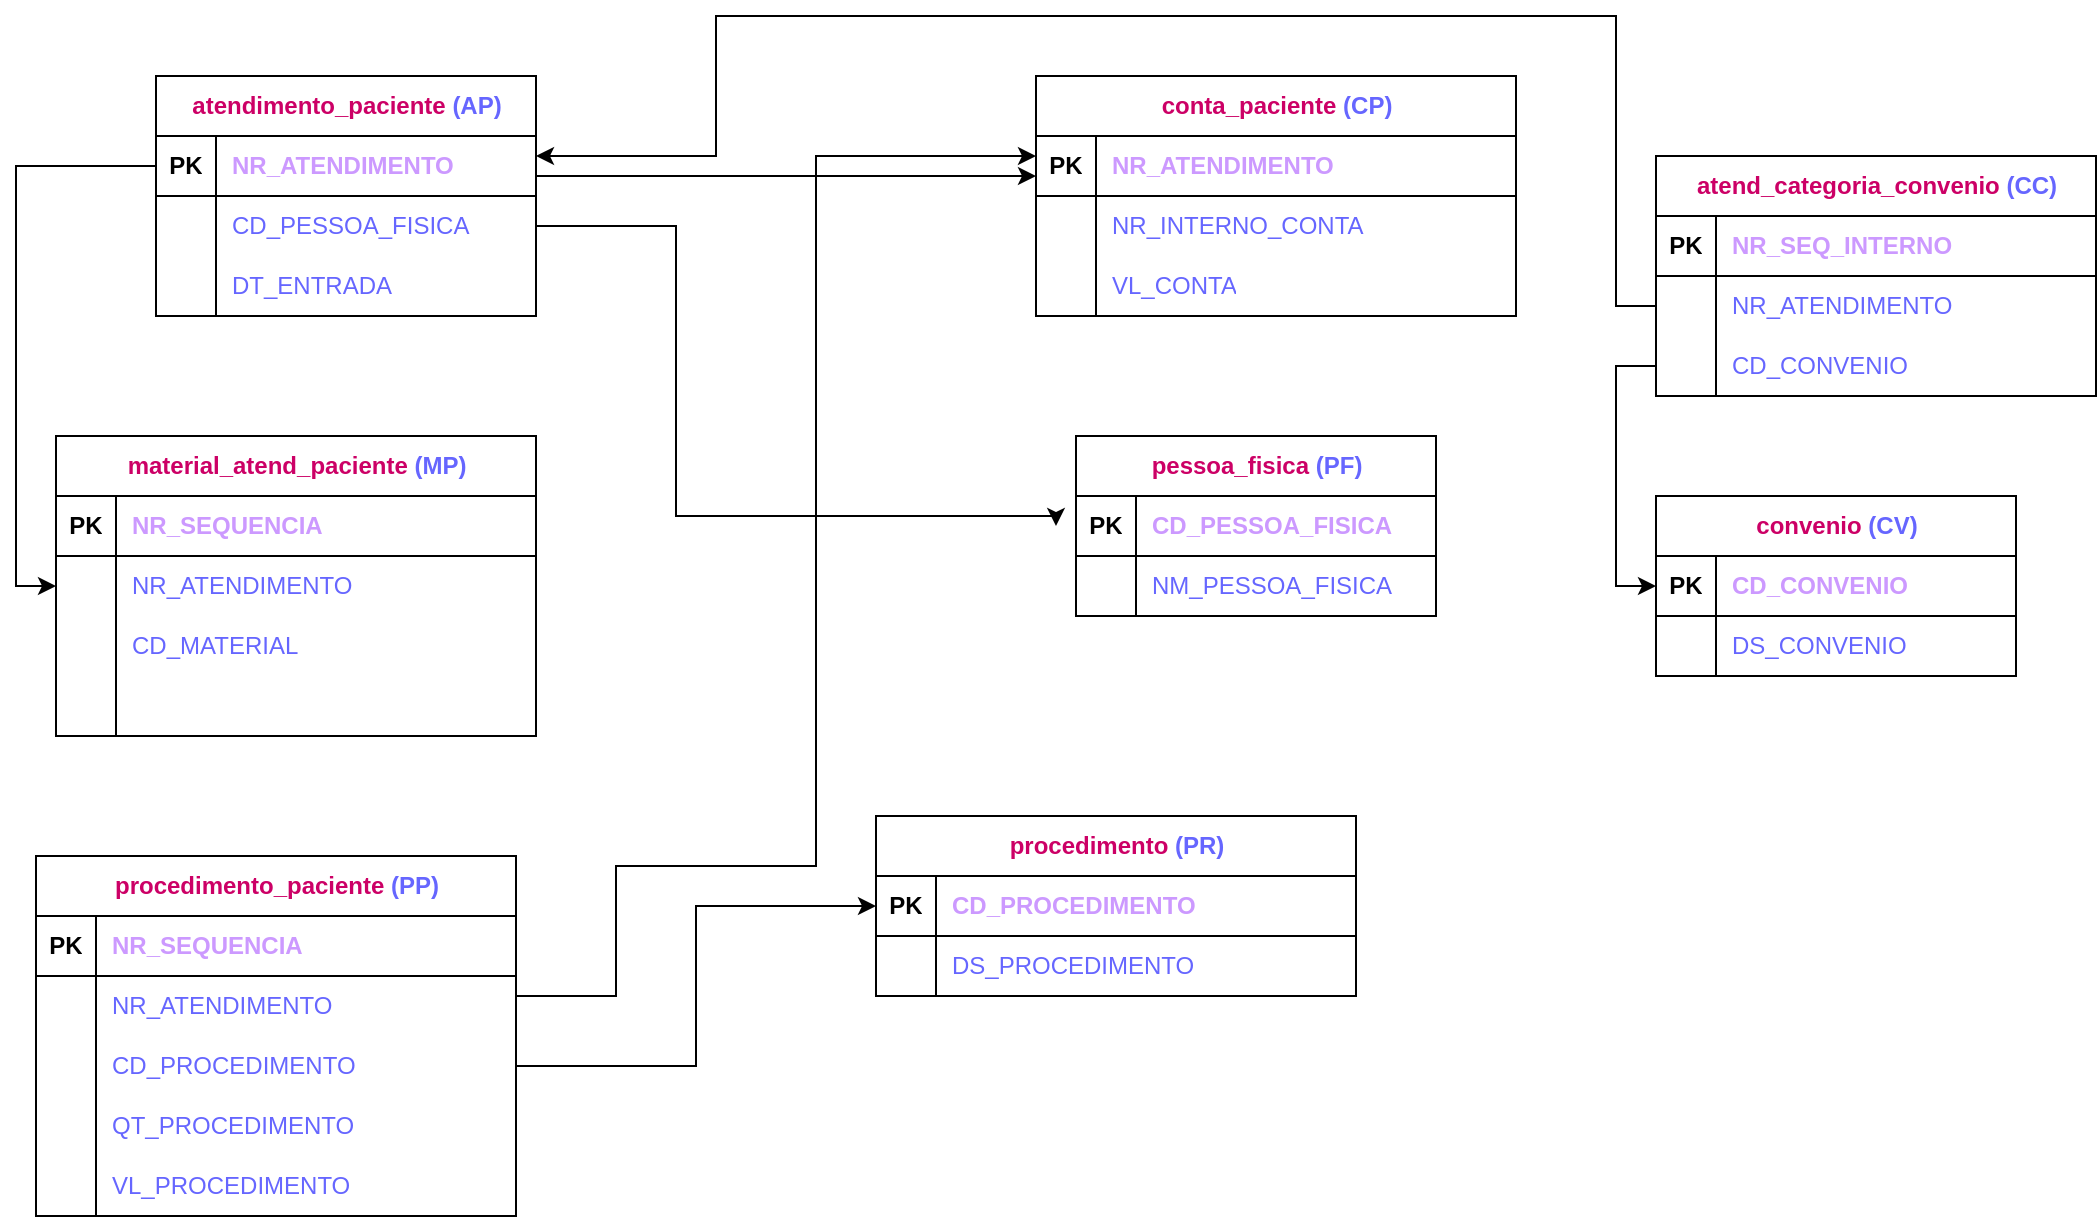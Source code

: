 <mxfile version="21.5.2" type="github">
  <diagram name="Página-1" id="vmhVhu7wZ9gfbNmEgtU1">
    <mxGraphModel dx="1114" dy="576" grid="1" gridSize="10" guides="1" tooltips="1" connect="1" arrows="1" fold="1" page="1" pageScale="1.5" pageWidth="827" pageHeight="1169" math="0" shadow="0">
      <root>
        <mxCell id="0" />
        <mxCell id="1" parent="0" />
        <mxCell id="HgWbAHYJYBhUuNswJU_g-1" value="&lt;font color=&quot;#cc0066&quot;&gt;conta_paciente&lt;/font&gt;&lt;font color=&quot;#000099&quot;&gt; &lt;/font&gt;&lt;font color=&quot;#6666ff&quot;&gt;(CP)&lt;/font&gt;" style="shape=table;startSize=30;container=1;collapsible=1;childLayout=tableLayout;fixedRows=1;rowLines=0;fontStyle=1;align=center;resizeLast=1;html=1;" vertex="1" parent="1">
          <mxGeometry x="550" y="110" width="240" height="120" as="geometry" />
        </mxCell>
        <mxCell id="HgWbAHYJYBhUuNswJU_g-2" value="" style="shape=tableRow;horizontal=0;startSize=0;swimlaneHead=0;swimlaneBody=0;fillColor=none;collapsible=0;dropTarget=0;points=[[0,0.5],[1,0.5]];portConstraint=eastwest;top=0;left=0;right=0;bottom=1;" vertex="1" parent="HgWbAHYJYBhUuNswJU_g-1">
          <mxGeometry y="30" width="240" height="30" as="geometry" />
        </mxCell>
        <mxCell id="HgWbAHYJYBhUuNswJU_g-3" value="PK" style="shape=partialRectangle;connectable=0;fillColor=none;top=0;left=0;bottom=0;right=0;fontStyle=1;overflow=hidden;whiteSpace=wrap;html=1;" vertex="1" parent="HgWbAHYJYBhUuNswJU_g-2">
          <mxGeometry width="30" height="30" as="geometry">
            <mxRectangle width="30" height="30" as="alternateBounds" />
          </mxGeometry>
        </mxCell>
        <mxCell id="HgWbAHYJYBhUuNswJU_g-4" value="&lt;font color=&quot;#cc99ff&quot;&gt;NR_ATENDIMENTO&lt;/font&gt;" style="shape=partialRectangle;connectable=0;fillColor=none;top=0;left=0;bottom=0;right=0;align=left;spacingLeft=6;fontStyle=1;overflow=hidden;whiteSpace=wrap;html=1;" vertex="1" parent="HgWbAHYJYBhUuNswJU_g-2">
          <mxGeometry x="30" width="210" height="30" as="geometry">
            <mxRectangle width="210" height="30" as="alternateBounds" />
          </mxGeometry>
        </mxCell>
        <mxCell id="HgWbAHYJYBhUuNswJU_g-5" value="" style="shape=tableRow;horizontal=0;startSize=0;swimlaneHead=0;swimlaneBody=0;fillColor=none;collapsible=0;dropTarget=0;points=[[0,0.5],[1,0.5]];portConstraint=eastwest;top=0;left=0;right=0;bottom=0;" vertex="1" parent="HgWbAHYJYBhUuNswJU_g-1">
          <mxGeometry y="60" width="240" height="30" as="geometry" />
        </mxCell>
        <mxCell id="HgWbAHYJYBhUuNswJU_g-6" value="" style="shape=partialRectangle;connectable=0;fillColor=none;top=0;left=0;bottom=0;right=0;editable=1;overflow=hidden;whiteSpace=wrap;html=1;" vertex="1" parent="HgWbAHYJYBhUuNswJU_g-5">
          <mxGeometry width="30" height="30" as="geometry">
            <mxRectangle width="30" height="30" as="alternateBounds" />
          </mxGeometry>
        </mxCell>
        <mxCell id="HgWbAHYJYBhUuNswJU_g-7" value="&lt;font color=&quot;#6666ff&quot;&gt;NR_INTERNO_CONTA&lt;/font&gt;" style="shape=partialRectangle;connectable=0;fillColor=none;top=0;left=0;bottom=0;right=0;align=left;spacingLeft=6;overflow=hidden;whiteSpace=wrap;html=1;" vertex="1" parent="HgWbAHYJYBhUuNswJU_g-5">
          <mxGeometry x="30" width="210" height="30" as="geometry">
            <mxRectangle width="210" height="30" as="alternateBounds" />
          </mxGeometry>
        </mxCell>
        <mxCell id="HgWbAHYJYBhUuNswJU_g-8" style="shape=tableRow;horizontal=0;startSize=0;swimlaneHead=0;swimlaneBody=0;fillColor=none;collapsible=0;dropTarget=0;points=[[0,0.5],[1,0.5]];portConstraint=eastwest;top=0;left=0;right=0;bottom=0;" vertex="1" parent="HgWbAHYJYBhUuNswJU_g-1">
          <mxGeometry y="90" width="240" height="30" as="geometry" />
        </mxCell>
        <mxCell id="HgWbAHYJYBhUuNswJU_g-9" style="shape=partialRectangle;connectable=0;fillColor=none;top=0;left=0;bottom=0;right=0;editable=1;overflow=hidden;whiteSpace=wrap;html=1;" vertex="1" parent="HgWbAHYJYBhUuNswJU_g-8">
          <mxGeometry width="30" height="30" as="geometry">
            <mxRectangle width="30" height="30" as="alternateBounds" />
          </mxGeometry>
        </mxCell>
        <mxCell id="HgWbAHYJYBhUuNswJU_g-10" value="&lt;font color=&quot;#6666ff&quot;&gt;VL_CONTA&lt;/font&gt;" style="shape=partialRectangle;connectable=0;fillColor=none;top=0;left=0;bottom=0;right=0;align=left;spacingLeft=6;overflow=hidden;whiteSpace=wrap;html=1;" vertex="1" parent="HgWbAHYJYBhUuNswJU_g-8">
          <mxGeometry x="30" width="210" height="30" as="geometry">
            <mxRectangle width="210" height="30" as="alternateBounds" />
          </mxGeometry>
        </mxCell>
        <mxCell id="HgWbAHYJYBhUuNswJU_g-11" value="&lt;font color=&quot;#cc0066&quot;&gt;atendimento_paciente &lt;/font&gt;&lt;font color=&quot;#6666ff&quot;&gt;(AP)&lt;/font&gt;" style="shape=table;startSize=30;container=1;collapsible=1;childLayout=tableLayout;fixedRows=1;rowLines=0;fontStyle=1;align=center;resizeLast=1;html=1;" vertex="1" parent="1">
          <mxGeometry x="110" y="110" width="190" height="120" as="geometry" />
        </mxCell>
        <mxCell id="HgWbAHYJYBhUuNswJU_g-12" value="" style="shape=tableRow;horizontal=0;startSize=0;swimlaneHead=0;swimlaneBody=0;fillColor=none;collapsible=0;dropTarget=0;points=[[0,0.5],[1,0.5]];portConstraint=eastwest;top=0;left=0;right=0;bottom=1;" vertex="1" parent="HgWbAHYJYBhUuNswJU_g-11">
          <mxGeometry y="30" width="190" height="30" as="geometry" />
        </mxCell>
        <mxCell id="HgWbAHYJYBhUuNswJU_g-13" value="PK" style="shape=partialRectangle;connectable=0;fillColor=none;top=0;left=0;bottom=0;right=0;fontStyle=1;overflow=hidden;whiteSpace=wrap;html=1;" vertex="1" parent="HgWbAHYJYBhUuNswJU_g-12">
          <mxGeometry width="30" height="30" as="geometry">
            <mxRectangle width="30" height="30" as="alternateBounds" />
          </mxGeometry>
        </mxCell>
        <mxCell id="HgWbAHYJYBhUuNswJU_g-14" value="&lt;font color=&quot;#cc99ff&quot;&gt;NR_ATENDIMENTO&lt;/font&gt;" style="shape=partialRectangle;connectable=0;fillColor=none;top=0;left=0;bottom=0;right=0;align=left;spacingLeft=6;fontStyle=1;overflow=hidden;whiteSpace=wrap;html=1;" vertex="1" parent="HgWbAHYJYBhUuNswJU_g-12">
          <mxGeometry x="30" width="160" height="30" as="geometry">
            <mxRectangle width="160" height="30" as="alternateBounds" />
          </mxGeometry>
        </mxCell>
        <mxCell id="HgWbAHYJYBhUuNswJU_g-15" value="" style="shape=tableRow;horizontal=0;startSize=0;swimlaneHead=0;swimlaneBody=0;fillColor=none;collapsible=0;dropTarget=0;points=[[0,0.5],[1,0.5]];portConstraint=eastwest;top=0;left=0;right=0;bottom=0;" vertex="1" parent="HgWbAHYJYBhUuNswJU_g-11">
          <mxGeometry y="60" width="190" height="30" as="geometry" />
        </mxCell>
        <mxCell id="HgWbAHYJYBhUuNswJU_g-16" value="" style="shape=partialRectangle;connectable=0;fillColor=none;top=0;left=0;bottom=0;right=0;editable=1;overflow=hidden;whiteSpace=wrap;html=1;" vertex="1" parent="HgWbAHYJYBhUuNswJU_g-15">
          <mxGeometry width="30" height="30" as="geometry">
            <mxRectangle width="30" height="30" as="alternateBounds" />
          </mxGeometry>
        </mxCell>
        <mxCell id="HgWbAHYJYBhUuNswJU_g-17" value="&lt;font color=&quot;#6666ff&quot;&gt;CD_PESSOA_FISICA&lt;/font&gt;" style="shape=partialRectangle;connectable=0;fillColor=none;top=0;left=0;bottom=0;right=0;align=left;spacingLeft=6;overflow=hidden;whiteSpace=wrap;html=1;" vertex="1" parent="HgWbAHYJYBhUuNswJU_g-15">
          <mxGeometry x="30" width="160" height="30" as="geometry">
            <mxRectangle width="160" height="30" as="alternateBounds" />
          </mxGeometry>
        </mxCell>
        <mxCell id="HgWbAHYJYBhUuNswJU_g-18" value="" style="shape=tableRow;horizontal=0;startSize=0;swimlaneHead=0;swimlaneBody=0;fillColor=none;collapsible=0;dropTarget=0;points=[[0,0.5],[1,0.5]];portConstraint=eastwest;top=0;left=0;right=0;bottom=0;" vertex="1" parent="HgWbAHYJYBhUuNswJU_g-11">
          <mxGeometry y="90" width="190" height="30" as="geometry" />
        </mxCell>
        <mxCell id="HgWbAHYJYBhUuNswJU_g-19" value="" style="shape=partialRectangle;connectable=0;fillColor=none;top=0;left=0;bottom=0;right=0;editable=1;overflow=hidden;whiteSpace=wrap;html=1;" vertex="1" parent="HgWbAHYJYBhUuNswJU_g-18">
          <mxGeometry width="30" height="30" as="geometry">
            <mxRectangle width="30" height="30" as="alternateBounds" />
          </mxGeometry>
        </mxCell>
        <mxCell id="HgWbAHYJYBhUuNswJU_g-20" value="&lt;font color=&quot;#6666ff&quot;&gt;DT_ENTRADA&lt;/font&gt;" style="shape=partialRectangle;connectable=0;fillColor=none;top=0;left=0;bottom=0;right=0;align=left;spacingLeft=6;overflow=hidden;whiteSpace=wrap;html=1;" vertex="1" parent="HgWbAHYJYBhUuNswJU_g-18">
          <mxGeometry x="30" width="160" height="30" as="geometry">
            <mxRectangle width="160" height="30" as="alternateBounds" />
          </mxGeometry>
        </mxCell>
        <mxCell id="HgWbAHYJYBhUuNswJU_g-21" value="&lt;font color=&quot;#cc0066&quot;&gt;pessoa_fisica &lt;/font&gt;&lt;font color=&quot;#6666ff&quot;&gt;(PF)&lt;/font&gt;" style="shape=table;startSize=30;container=1;collapsible=1;childLayout=tableLayout;fixedRows=1;rowLines=0;fontStyle=1;align=center;resizeLast=1;html=1;" vertex="1" parent="1">
          <mxGeometry x="570" y="290" width="180" height="90" as="geometry" />
        </mxCell>
        <mxCell id="HgWbAHYJYBhUuNswJU_g-22" value="" style="shape=tableRow;horizontal=0;startSize=0;swimlaneHead=0;swimlaneBody=0;fillColor=none;collapsible=0;dropTarget=0;points=[[0,0.5],[1,0.5]];portConstraint=eastwest;top=0;left=0;right=0;bottom=1;" vertex="1" parent="HgWbAHYJYBhUuNswJU_g-21">
          <mxGeometry y="30" width="180" height="30" as="geometry" />
        </mxCell>
        <mxCell id="HgWbAHYJYBhUuNswJU_g-23" value="PK" style="shape=partialRectangle;connectable=0;fillColor=none;top=0;left=0;bottom=0;right=0;fontStyle=1;overflow=hidden;whiteSpace=wrap;html=1;" vertex="1" parent="HgWbAHYJYBhUuNswJU_g-22">
          <mxGeometry width="30" height="30" as="geometry">
            <mxRectangle width="30" height="30" as="alternateBounds" />
          </mxGeometry>
        </mxCell>
        <mxCell id="HgWbAHYJYBhUuNswJU_g-24" value="&lt;font color=&quot;#cc99ff&quot;&gt;CD_PESSOA_FISICA&lt;/font&gt;" style="shape=partialRectangle;connectable=0;fillColor=none;top=0;left=0;bottom=0;right=0;align=left;spacingLeft=6;fontStyle=1;overflow=hidden;whiteSpace=wrap;html=1;" vertex="1" parent="HgWbAHYJYBhUuNswJU_g-22">
          <mxGeometry x="30" width="150" height="30" as="geometry">
            <mxRectangle width="150" height="30" as="alternateBounds" />
          </mxGeometry>
        </mxCell>
        <mxCell id="HgWbAHYJYBhUuNswJU_g-25" value="" style="shape=tableRow;horizontal=0;startSize=0;swimlaneHead=0;swimlaneBody=0;fillColor=none;collapsible=0;dropTarget=0;points=[[0,0.5],[1,0.5]];portConstraint=eastwest;top=0;left=0;right=0;bottom=0;" vertex="1" parent="HgWbAHYJYBhUuNswJU_g-21">
          <mxGeometry y="60" width="180" height="30" as="geometry" />
        </mxCell>
        <mxCell id="HgWbAHYJYBhUuNswJU_g-26" value="" style="shape=partialRectangle;connectable=0;fillColor=none;top=0;left=0;bottom=0;right=0;editable=1;overflow=hidden;whiteSpace=wrap;html=1;" vertex="1" parent="HgWbAHYJYBhUuNswJU_g-25">
          <mxGeometry width="30" height="30" as="geometry">
            <mxRectangle width="30" height="30" as="alternateBounds" />
          </mxGeometry>
        </mxCell>
        <mxCell id="HgWbAHYJYBhUuNswJU_g-27" value="&lt;font color=&quot;#6666ff&quot;&gt;NM_PESSOA_FISICA&lt;/font&gt;" style="shape=partialRectangle;connectable=0;fillColor=none;top=0;left=0;bottom=0;right=0;align=left;spacingLeft=6;overflow=hidden;whiteSpace=wrap;html=1;" vertex="1" parent="HgWbAHYJYBhUuNswJU_g-25">
          <mxGeometry x="30" width="150" height="30" as="geometry">
            <mxRectangle width="150" height="30" as="alternateBounds" />
          </mxGeometry>
        </mxCell>
        <mxCell id="HgWbAHYJYBhUuNswJU_g-28" value="&lt;font color=&quot;#cc0066&quot;&gt;atend_categoria_convenio &lt;/font&gt;&lt;font color=&quot;#6666ff&quot;&gt;(CC)&lt;/font&gt;" style="shape=table;startSize=30;container=1;collapsible=1;childLayout=tableLayout;fixedRows=1;rowLines=0;fontStyle=1;align=center;resizeLast=1;html=1;" vertex="1" parent="1">
          <mxGeometry x="860" y="150" width="220" height="120" as="geometry" />
        </mxCell>
        <mxCell id="HgWbAHYJYBhUuNswJU_g-29" value="" style="shape=tableRow;horizontal=0;startSize=0;swimlaneHead=0;swimlaneBody=0;fillColor=none;collapsible=0;dropTarget=0;points=[[0,0.5],[1,0.5]];portConstraint=eastwest;top=0;left=0;right=0;bottom=1;" vertex="1" parent="HgWbAHYJYBhUuNswJU_g-28">
          <mxGeometry y="30" width="220" height="30" as="geometry" />
        </mxCell>
        <mxCell id="HgWbAHYJYBhUuNswJU_g-30" value="PK" style="shape=partialRectangle;connectable=0;fillColor=none;top=0;left=0;bottom=0;right=0;fontStyle=1;overflow=hidden;whiteSpace=wrap;html=1;" vertex="1" parent="HgWbAHYJYBhUuNswJU_g-29">
          <mxGeometry width="30" height="30" as="geometry">
            <mxRectangle width="30" height="30" as="alternateBounds" />
          </mxGeometry>
        </mxCell>
        <mxCell id="HgWbAHYJYBhUuNswJU_g-31" value="&lt;font color=&quot;#cc99ff&quot;&gt;NR_SEQ_INTERNO&lt;/font&gt;" style="shape=partialRectangle;connectable=0;fillColor=none;top=0;left=0;bottom=0;right=0;align=left;spacingLeft=6;fontStyle=1;overflow=hidden;whiteSpace=wrap;html=1;" vertex="1" parent="HgWbAHYJYBhUuNswJU_g-29">
          <mxGeometry x="30" width="190" height="30" as="geometry">
            <mxRectangle width="190" height="30" as="alternateBounds" />
          </mxGeometry>
        </mxCell>
        <mxCell id="HgWbAHYJYBhUuNswJU_g-32" value="" style="shape=tableRow;horizontal=0;startSize=0;swimlaneHead=0;swimlaneBody=0;fillColor=none;collapsible=0;dropTarget=0;points=[[0,0.5],[1,0.5]];portConstraint=eastwest;top=0;left=0;right=0;bottom=0;" vertex="1" parent="HgWbAHYJYBhUuNswJU_g-28">
          <mxGeometry y="60" width="220" height="30" as="geometry" />
        </mxCell>
        <mxCell id="HgWbAHYJYBhUuNswJU_g-33" value="" style="shape=partialRectangle;connectable=0;fillColor=none;top=0;left=0;bottom=0;right=0;editable=1;overflow=hidden;whiteSpace=wrap;html=1;" vertex="1" parent="HgWbAHYJYBhUuNswJU_g-32">
          <mxGeometry width="30" height="30" as="geometry">
            <mxRectangle width="30" height="30" as="alternateBounds" />
          </mxGeometry>
        </mxCell>
        <mxCell id="HgWbAHYJYBhUuNswJU_g-34" value="&lt;font color=&quot;#6666ff&quot;&gt;NR_ATENDIMENTO&lt;/font&gt;" style="shape=partialRectangle;connectable=0;fillColor=none;top=0;left=0;bottom=0;right=0;align=left;spacingLeft=6;overflow=hidden;whiteSpace=wrap;html=1;" vertex="1" parent="HgWbAHYJYBhUuNswJU_g-32">
          <mxGeometry x="30" width="190" height="30" as="geometry">
            <mxRectangle width="190" height="30" as="alternateBounds" />
          </mxGeometry>
        </mxCell>
        <mxCell id="HgWbAHYJYBhUuNswJU_g-35" value="" style="shape=tableRow;horizontal=0;startSize=0;swimlaneHead=0;swimlaneBody=0;fillColor=none;collapsible=0;dropTarget=0;points=[[0,0.5],[1,0.5]];portConstraint=eastwest;top=0;left=0;right=0;bottom=0;" vertex="1" parent="HgWbAHYJYBhUuNswJU_g-28">
          <mxGeometry y="90" width="220" height="30" as="geometry" />
        </mxCell>
        <mxCell id="HgWbAHYJYBhUuNswJU_g-36" value="" style="shape=partialRectangle;connectable=0;fillColor=none;top=0;left=0;bottom=0;right=0;editable=1;overflow=hidden;whiteSpace=wrap;html=1;" vertex="1" parent="HgWbAHYJYBhUuNswJU_g-35">
          <mxGeometry width="30" height="30" as="geometry">
            <mxRectangle width="30" height="30" as="alternateBounds" />
          </mxGeometry>
        </mxCell>
        <mxCell id="HgWbAHYJYBhUuNswJU_g-37" value="&lt;font color=&quot;#6666ff&quot;&gt;CD_CONVENIO&lt;/font&gt;" style="shape=partialRectangle;connectable=0;fillColor=none;top=0;left=0;bottom=0;right=0;align=left;spacingLeft=6;overflow=hidden;whiteSpace=wrap;html=1;" vertex="1" parent="HgWbAHYJYBhUuNswJU_g-35">
          <mxGeometry x="30" width="190" height="30" as="geometry">
            <mxRectangle width="190" height="30" as="alternateBounds" />
          </mxGeometry>
        </mxCell>
        <mxCell id="HgWbAHYJYBhUuNswJU_g-38" style="edgeStyle=orthogonalEdgeStyle;rounded=0;orthogonalLoop=1;jettySize=auto;html=1;entryX=0;entryY=0.5;entryDx=0;entryDy=0;exitX=1;exitY=0.5;exitDx=0;exitDy=0;" edge="1" parent="1" source="HgWbAHYJYBhUuNswJU_g-15">
          <mxGeometry relative="1" as="geometry">
            <mxPoint x="310" y="185" as="sourcePoint" />
            <mxPoint x="560" y="335" as="targetPoint" />
            <Array as="points">
              <mxPoint x="370" y="185" />
              <mxPoint x="370" y="330" />
              <mxPoint x="560" y="330" />
            </Array>
          </mxGeometry>
        </mxCell>
        <mxCell id="HgWbAHYJYBhUuNswJU_g-39" value="&lt;font color=&quot;#cc0066&quot;&gt;convenio &lt;/font&gt;&lt;font color=&quot;#6666ff&quot;&gt;(CV)&lt;/font&gt;" style="shape=table;startSize=30;container=1;collapsible=1;childLayout=tableLayout;fixedRows=1;rowLines=0;fontStyle=1;align=center;resizeLast=1;html=1;" vertex="1" parent="1">
          <mxGeometry x="860" y="320" width="180" height="90" as="geometry" />
        </mxCell>
        <mxCell id="HgWbAHYJYBhUuNswJU_g-40" value="" style="shape=tableRow;horizontal=0;startSize=0;swimlaneHead=0;swimlaneBody=0;fillColor=none;collapsible=0;dropTarget=0;points=[[0,0.5],[1,0.5]];portConstraint=eastwest;top=0;left=0;right=0;bottom=1;" vertex="1" parent="HgWbAHYJYBhUuNswJU_g-39">
          <mxGeometry y="30" width="180" height="30" as="geometry" />
        </mxCell>
        <mxCell id="HgWbAHYJYBhUuNswJU_g-41" value="PK" style="shape=partialRectangle;connectable=0;fillColor=none;top=0;left=0;bottom=0;right=0;fontStyle=1;overflow=hidden;whiteSpace=wrap;html=1;" vertex="1" parent="HgWbAHYJYBhUuNswJU_g-40">
          <mxGeometry width="30" height="30" as="geometry">
            <mxRectangle width="30" height="30" as="alternateBounds" />
          </mxGeometry>
        </mxCell>
        <mxCell id="HgWbAHYJYBhUuNswJU_g-42" value="&lt;font color=&quot;#cc99ff&quot;&gt;CD_CONVENIO&lt;/font&gt;" style="shape=partialRectangle;connectable=0;fillColor=none;top=0;left=0;bottom=0;right=0;align=left;spacingLeft=6;fontStyle=1;overflow=hidden;whiteSpace=wrap;html=1;" vertex="1" parent="HgWbAHYJYBhUuNswJU_g-40">
          <mxGeometry x="30" width="150" height="30" as="geometry">
            <mxRectangle width="150" height="30" as="alternateBounds" />
          </mxGeometry>
        </mxCell>
        <mxCell id="HgWbAHYJYBhUuNswJU_g-43" value="" style="shape=tableRow;horizontal=0;startSize=0;swimlaneHead=0;swimlaneBody=0;fillColor=none;collapsible=0;dropTarget=0;points=[[0,0.5],[1,0.5]];portConstraint=eastwest;top=0;left=0;right=0;bottom=0;" vertex="1" parent="HgWbAHYJYBhUuNswJU_g-39">
          <mxGeometry y="60" width="180" height="30" as="geometry" />
        </mxCell>
        <mxCell id="HgWbAHYJYBhUuNswJU_g-44" value="" style="shape=partialRectangle;connectable=0;fillColor=none;top=0;left=0;bottom=0;right=0;editable=1;overflow=hidden;whiteSpace=wrap;html=1;" vertex="1" parent="HgWbAHYJYBhUuNswJU_g-43">
          <mxGeometry width="30" height="30" as="geometry">
            <mxRectangle width="30" height="30" as="alternateBounds" />
          </mxGeometry>
        </mxCell>
        <mxCell id="HgWbAHYJYBhUuNswJU_g-45" value="&lt;font color=&quot;#6666ff&quot;&gt;DS_CONVENIO&lt;/font&gt;" style="shape=partialRectangle;connectable=0;fillColor=none;top=0;left=0;bottom=0;right=0;align=left;spacingLeft=6;overflow=hidden;whiteSpace=wrap;html=1;" vertex="1" parent="HgWbAHYJYBhUuNswJU_g-43">
          <mxGeometry x="30" width="150" height="30" as="geometry">
            <mxRectangle width="150" height="30" as="alternateBounds" />
          </mxGeometry>
        </mxCell>
        <mxCell id="HgWbAHYJYBhUuNswJU_g-46" style="edgeStyle=orthogonalEdgeStyle;rounded=0;orthogonalLoop=1;jettySize=auto;html=1;exitX=0;exitY=0.5;exitDx=0;exitDy=0;entryX=0;entryY=0.5;entryDx=0;entryDy=0;" edge="1" parent="1" source="HgWbAHYJYBhUuNswJU_g-35" target="HgWbAHYJYBhUuNswJU_g-40">
          <mxGeometry relative="1" as="geometry" />
        </mxCell>
        <mxCell id="HgWbAHYJYBhUuNswJU_g-47" style="edgeStyle=orthogonalEdgeStyle;rounded=0;orthogonalLoop=1;jettySize=auto;html=1;exitX=1;exitY=0.5;exitDx=0;exitDy=0;entryX=0;entryY=0.5;entryDx=0;entryDy=0;" edge="1" parent="1">
          <mxGeometry relative="1" as="geometry">
            <mxPoint x="300" y="160" as="sourcePoint" />
            <mxPoint x="550" y="160" as="targetPoint" />
          </mxGeometry>
        </mxCell>
        <mxCell id="HgWbAHYJYBhUuNswJU_g-48" style="edgeStyle=orthogonalEdgeStyle;rounded=0;orthogonalLoop=1;jettySize=auto;html=1;exitX=0;exitY=0.5;exitDx=0;exitDy=0;" edge="1" parent="1" source="HgWbAHYJYBhUuNswJU_g-32" target="HgWbAHYJYBhUuNswJU_g-12">
          <mxGeometry relative="1" as="geometry">
            <Array as="points">
              <mxPoint x="840" y="225" />
              <mxPoint x="840" y="80" />
              <mxPoint x="390" y="80" />
              <mxPoint x="390" y="150" />
            </Array>
          </mxGeometry>
        </mxCell>
        <mxCell id="HgWbAHYJYBhUuNswJU_g-49" value="&lt;font color=&quot;#cc0066&quot;&gt;procedimento &lt;/font&gt;&lt;font color=&quot;#6666ff&quot;&gt;(PR)&lt;/font&gt;" style="shape=table;startSize=30;container=1;collapsible=1;childLayout=tableLayout;fixedRows=1;rowLines=0;fontStyle=1;align=center;resizeLast=1;html=1;" vertex="1" parent="1">
          <mxGeometry x="470" y="480" width="240" height="90" as="geometry" />
        </mxCell>
        <mxCell id="HgWbAHYJYBhUuNswJU_g-50" value="" style="shape=tableRow;horizontal=0;startSize=0;swimlaneHead=0;swimlaneBody=0;fillColor=none;collapsible=0;dropTarget=0;points=[[0,0.5],[1,0.5]];portConstraint=eastwest;top=0;left=0;right=0;bottom=1;" vertex="1" parent="HgWbAHYJYBhUuNswJU_g-49">
          <mxGeometry y="30" width="240" height="30" as="geometry" />
        </mxCell>
        <mxCell id="HgWbAHYJYBhUuNswJU_g-51" value="PK" style="shape=partialRectangle;connectable=0;fillColor=none;top=0;left=0;bottom=0;right=0;fontStyle=1;overflow=hidden;whiteSpace=wrap;html=1;" vertex="1" parent="HgWbAHYJYBhUuNswJU_g-50">
          <mxGeometry width="30" height="30" as="geometry">
            <mxRectangle width="30" height="30" as="alternateBounds" />
          </mxGeometry>
        </mxCell>
        <mxCell id="HgWbAHYJYBhUuNswJU_g-52" value="&lt;font color=&quot;#cc99ff&quot;&gt;CD_PROCEDIMENTO&lt;/font&gt;" style="shape=partialRectangle;connectable=0;fillColor=none;top=0;left=0;bottom=0;right=0;align=left;spacingLeft=6;fontStyle=1;overflow=hidden;whiteSpace=wrap;html=1;" vertex="1" parent="HgWbAHYJYBhUuNswJU_g-50">
          <mxGeometry x="30" width="210" height="30" as="geometry">
            <mxRectangle width="210" height="30" as="alternateBounds" />
          </mxGeometry>
        </mxCell>
        <mxCell id="HgWbAHYJYBhUuNswJU_g-53" value="" style="shape=tableRow;horizontal=0;startSize=0;swimlaneHead=0;swimlaneBody=0;fillColor=none;collapsible=0;dropTarget=0;points=[[0,0.5],[1,0.5]];portConstraint=eastwest;top=0;left=0;right=0;bottom=0;" vertex="1" parent="HgWbAHYJYBhUuNswJU_g-49">
          <mxGeometry y="60" width="240" height="30" as="geometry" />
        </mxCell>
        <mxCell id="HgWbAHYJYBhUuNswJU_g-54" value="" style="shape=partialRectangle;connectable=0;fillColor=none;top=0;left=0;bottom=0;right=0;editable=1;overflow=hidden;whiteSpace=wrap;html=1;" vertex="1" parent="HgWbAHYJYBhUuNswJU_g-53">
          <mxGeometry width="30" height="30" as="geometry">
            <mxRectangle width="30" height="30" as="alternateBounds" />
          </mxGeometry>
        </mxCell>
        <mxCell id="HgWbAHYJYBhUuNswJU_g-55" value="&lt;font color=&quot;#6666ff&quot;&gt;DS_PROCEDIMENTO&lt;/font&gt;" style="shape=partialRectangle;connectable=0;fillColor=none;top=0;left=0;bottom=0;right=0;align=left;spacingLeft=6;overflow=hidden;whiteSpace=wrap;html=1;" vertex="1" parent="HgWbAHYJYBhUuNswJU_g-53">
          <mxGeometry x="30" width="210" height="30" as="geometry">
            <mxRectangle width="210" height="30" as="alternateBounds" />
          </mxGeometry>
        </mxCell>
        <mxCell id="HgWbAHYJYBhUuNswJU_g-56" value="&lt;font color=&quot;#cc0066&quot;&gt;procedimento_paciente &lt;/font&gt;&lt;font color=&quot;#6666ff&quot;&gt;(PP)&lt;/font&gt;" style="shape=table;startSize=30;container=1;collapsible=1;childLayout=tableLayout;fixedRows=1;rowLines=0;fontStyle=1;align=center;resizeLast=1;html=1;" vertex="1" parent="1">
          <mxGeometry x="50" y="500" width="240" height="180" as="geometry" />
        </mxCell>
        <mxCell id="HgWbAHYJYBhUuNswJU_g-57" value="" style="shape=tableRow;horizontal=0;startSize=0;swimlaneHead=0;swimlaneBody=0;fillColor=none;collapsible=0;dropTarget=0;points=[[0,0.5],[1,0.5]];portConstraint=eastwest;top=0;left=0;right=0;bottom=1;" vertex="1" parent="HgWbAHYJYBhUuNswJU_g-56">
          <mxGeometry y="30" width="240" height="30" as="geometry" />
        </mxCell>
        <mxCell id="HgWbAHYJYBhUuNswJU_g-58" value="PK" style="shape=partialRectangle;connectable=0;fillColor=none;top=0;left=0;bottom=0;right=0;fontStyle=1;overflow=hidden;whiteSpace=wrap;html=1;" vertex="1" parent="HgWbAHYJYBhUuNswJU_g-57">
          <mxGeometry width="30" height="30" as="geometry">
            <mxRectangle width="30" height="30" as="alternateBounds" />
          </mxGeometry>
        </mxCell>
        <mxCell id="HgWbAHYJYBhUuNswJU_g-59" value="&lt;font color=&quot;#cc99ff&quot;&gt;NR_SEQUENCIA&lt;/font&gt;" style="shape=partialRectangle;connectable=0;fillColor=none;top=0;left=0;bottom=0;right=0;align=left;spacingLeft=6;fontStyle=1;overflow=hidden;whiteSpace=wrap;html=1;" vertex="1" parent="HgWbAHYJYBhUuNswJU_g-57">
          <mxGeometry x="30" width="210" height="30" as="geometry">
            <mxRectangle width="210" height="30" as="alternateBounds" />
          </mxGeometry>
        </mxCell>
        <mxCell id="HgWbAHYJYBhUuNswJU_g-60" value="" style="shape=tableRow;horizontal=0;startSize=0;swimlaneHead=0;swimlaneBody=0;fillColor=none;collapsible=0;dropTarget=0;points=[[0,0.5],[1,0.5]];portConstraint=eastwest;top=0;left=0;right=0;bottom=0;" vertex="1" parent="HgWbAHYJYBhUuNswJU_g-56">
          <mxGeometry y="60" width="240" height="30" as="geometry" />
        </mxCell>
        <mxCell id="HgWbAHYJYBhUuNswJU_g-61" value="" style="shape=partialRectangle;connectable=0;fillColor=none;top=0;left=0;bottom=0;right=0;editable=1;overflow=hidden;whiteSpace=wrap;html=1;" vertex="1" parent="HgWbAHYJYBhUuNswJU_g-60">
          <mxGeometry width="30" height="30" as="geometry">
            <mxRectangle width="30" height="30" as="alternateBounds" />
          </mxGeometry>
        </mxCell>
        <mxCell id="HgWbAHYJYBhUuNswJU_g-62" value="&lt;font color=&quot;#6666ff&quot;&gt;NR_ATENDIMENTO&lt;/font&gt;" style="shape=partialRectangle;connectable=0;fillColor=none;top=0;left=0;bottom=0;right=0;align=left;spacingLeft=6;overflow=hidden;whiteSpace=wrap;html=1;" vertex="1" parent="HgWbAHYJYBhUuNswJU_g-60">
          <mxGeometry x="30" width="210" height="30" as="geometry">
            <mxRectangle width="210" height="30" as="alternateBounds" />
          </mxGeometry>
        </mxCell>
        <mxCell id="HgWbAHYJYBhUuNswJU_g-63" style="shape=tableRow;horizontal=0;startSize=0;swimlaneHead=0;swimlaneBody=0;fillColor=none;collapsible=0;dropTarget=0;points=[[0,0.5],[1,0.5]];portConstraint=eastwest;top=0;left=0;right=0;bottom=0;" vertex="1" parent="HgWbAHYJYBhUuNswJU_g-56">
          <mxGeometry y="90" width="240" height="30" as="geometry" />
        </mxCell>
        <mxCell id="HgWbAHYJYBhUuNswJU_g-64" style="shape=partialRectangle;connectable=0;fillColor=none;top=0;left=0;bottom=0;right=0;editable=1;overflow=hidden;whiteSpace=wrap;html=1;" vertex="1" parent="HgWbAHYJYBhUuNswJU_g-63">
          <mxGeometry width="30" height="30" as="geometry">
            <mxRectangle width="30" height="30" as="alternateBounds" />
          </mxGeometry>
        </mxCell>
        <mxCell id="HgWbAHYJYBhUuNswJU_g-65" value="&lt;font color=&quot;#6666ff&quot;&gt;CD_PROCEDIMENTO&lt;/font&gt;" style="shape=partialRectangle;connectable=0;fillColor=none;top=0;left=0;bottom=0;right=0;align=left;spacingLeft=6;overflow=hidden;whiteSpace=wrap;html=1;" vertex="1" parent="HgWbAHYJYBhUuNswJU_g-63">
          <mxGeometry x="30" width="210" height="30" as="geometry">
            <mxRectangle width="210" height="30" as="alternateBounds" />
          </mxGeometry>
        </mxCell>
        <mxCell id="HgWbAHYJYBhUuNswJU_g-66" style="shape=tableRow;horizontal=0;startSize=0;swimlaneHead=0;swimlaneBody=0;fillColor=none;collapsible=0;dropTarget=0;points=[[0,0.5],[1,0.5]];portConstraint=eastwest;top=0;left=0;right=0;bottom=0;" vertex="1" parent="HgWbAHYJYBhUuNswJU_g-56">
          <mxGeometry y="120" width="240" height="30" as="geometry" />
        </mxCell>
        <mxCell id="HgWbAHYJYBhUuNswJU_g-67" style="shape=partialRectangle;connectable=0;fillColor=none;top=0;left=0;bottom=0;right=0;editable=1;overflow=hidden;whiteSpace=wrap;html=1;" vertex="1" parent="HgWbAHYJYBhUuNswJU_g-66">
          <mxGeometry width="30" height="30" as="geometry">
            <mxRectangle width="30" height="30" as="alternateBounds" />
          </mxGeometry>
        </mxCell>
        <mxCell id="HgWbAHYJYBhUuNswJU_g-68" value="&lt;font color=&quot;#6666ff&quot;&gt;QT_PROCEDIMENTO&lt;/font&gt;" style="shape=partialRectangle;connectable=0;fillColor=none;top=0;left=0;bottom=0;right=0;align=left;spacingLeft=6;overflow=hidden;whiteSpace=wrap;html=1;fontColor=#000099;" vertex="1" parent="HgWbAHYJYBhUuNswJU_g-66">
          <mxGeometry x="30" width="210" height="30" as="geometry">
            <mxRectangle width="210" height="30" as="alternateBounds" />
          </mxGeometry>
        </mxCell>
        <mxCell id="HgWbAHYJYBhUuNswJU_g-69" style="shape=tableRow;horizontal=0;startSize=0;swimlaneHead=0;swimlaneBody=0;fillColor=none;collapsible=0;dropTarget=0;points=[[0,0.5],[1,0.5]];portConstraint=eastwest;top=0;left=0;right=0;bottom=0;" vertex="1" parent="HgWbAHYJYBhUuNswJU_g-56">
          <mxGeometry y="150" width="240" height="30" as="geometry" />
        </mxCell>
        <mxCell id="HgWbAHYJYBhUuNswJU_g-70" style="shape=partialRectangle;connectable=0;fillColor=none;top=0;left=0;bottom=0;right=0;editable=1;overflow=hidden;whiteSpace=wrap;html=1;" vertex="1" parent="HgWbAHYJYBhUuNswJU_g-69">
          <mxGeometry width="30" height="30" as="geometry">
            <mxRectangle width="30" height="30" as="alternateBounds" />
          </mxGeometry>
        </mxCell>
        <mxCell id="HgWbAHYJYBhUuNswJU_g-71" value="&lt;font color=&quot;#6666ff&quot;&gt;VL_PROCEDIMENTO&lt;/font&gt;" style="shape=partialRectangle;connectable=0;fillColor=none;top=0;left=0;bottom=0;right=0;align=left;spacingLeft=6;overflow=hidden;whiteSpace=wrap;html=1;fontColor=#000099;" vertex="1" parent="HgWbAHYJYBhUuNswJU_g-69">
          <mxGeometry x="30" width="210" height="30" as="geometry">
            <mxRectangle width="210" height="30" as="alternateBounds" />
          </mxGeometry>
        </mxCell>
        <mxCell id="HgWbAHYJYBhUuNswJU_g-72" style="edgeStyle=orthogonalEdgeStyle;rounded=0;orthogonalLoop=1;jettySize=auto;html=1;exitX=1;exitY=0.5;exitDx=0;exitDy=0;entryX=0;entryY=0.5;entryDx=0;entryDy=0;" edge="1" parent="1" source="HgWbAHYJYBhUuNswJU_g-63" target="HgWbAHYJYBhUuNswJU_g-50">
          <mxGeometry relative="1" as="geometry" />
        </mxCell>
        <mxCell id="HgWbAHYJYBhUuNswJU_g-73" style="edgeStyle=orthogonalEdgeStyle;rounded=0;orthogonalLoop=1;jettySize=auto;html=1;exitX=1;exitY=0.5;exitDx=0;exitDy=0;" edge="1" parent="1" source="HgWbAHYJYBhUuNswJU_g-60" target="HgWbAHYJYBhUuNswJU_g-2">
          <mxGeometry relative="1" as="geometry">
            <Array as="points">
              <mxPoint x="290" y="570" />
              <mxPoint x="340" y="570" />
              <mxPoint x="340" y="505" />
              <mxPoint x="440" y="505" />
              <mxPoint x="440" y="150" />
            </Array>
          </mxGeometry>
        </mxCell>
        <mxCell id="HgWbAHYJYBhUuNswJU_g-87" value="&lt;font color=&quot;#cc0066&quot;&gt;material_atend_paciente&lt;/font&gt;&lt;font color=&quot;#6666ff&quot;&gt; (MP)&lt;/font&gt;" style="shape=table;startSize=30;container=1;collapsible=1;childLayout=tableLayout;fixedRows=1;rowLines=0;fontStyle=1;align=center;resizeLast=1;html=1;" vertex="1" parent="1">
          <mxGeometry x="60" y="290" width="240" height="150" as="geometry" />
        </mxCell>
        <mxCell id="HgWbAHYJYBhUuNswJU_g-88" value="" style="shape=tableRow;horizontal=0;startSize=0;swimlaneHead=0;swimlaneBody=0;fillColor=none;collapsible=0;dropTarget=0;points=[[0,0.5],[1,0.5]];portConstraint=eastwest;top=0;left=0;right=0;bottom=1;" vertex="1" parent="HgWbAHYJYBhUuNswJU_g-87">
          <mxGeometry y="30" width="240" height="30" as="geometry" />
        </mxCell>
        <mxCell id="HgWbAHYJYBhUuNswJU_g-89" value="PK" style="shape=partialRectangle;connectable=0;fillColor=none;top=0;left=0;bottom=0;right=0;fontStyle=1;overflow=hidden;whiteSpace=wrap;html=1;" vertex="1" parent="HgWbAHYJYBhUuNswJU_g-88">
          <mxGeometry width="30" height="30" as="geometry">
            <mxRectangle width="30" height="30" as="alternateBounds" />
          </mxGeometry>
        </mxCell>
        <mxCell id="HgWbAHYJYBhUuNswJU_g-90" value="&lt;font color=&quot;#cc99ff&quot;&gt;NR_SEQUENCIA&lt;/font&gt;" style="shape=partialRectangle;connectable=0;fillColor=none;top=0;left=0;bottom=0;right=0;align=left;spacingLeft=6;fontStyle=1;overflow=hidden;whiteSpace=wrap;html=1;" vertex="1" parent="HgWbAHYJYBhUuNswJU_g-88">
          <mxGeometry x="30" width="210" height="30" as="geometry">
            <mxRectangle width="210" height="30" as="alternateBounds" />
          </mxGeometry>
        </mxCell>
        <mxCell id="HgWbAHYJYBhUuNswJU_g-91" value="" style="shape=tableRow;horizontal=0;startSize=0;swimlaneHead=0;swimlaneBody=0;fillColor=none;collapsible=0;dropTarget=0;points=[[0,0.5],[1,0.5]];portConstraint=eastwest;top=0;left=0;right=0;bottom=0;" vertex="1" parent="HgWbAHYJYBhUuNswJU_g-87">
          <mxGeometry y="60" width="240" height="30" as="geometry" />
        </mxCell>
        <mxCell id="HgWbAHYJYBhUuNswJU_g-92" value="" style="shape=partialRectangle;connectable=0;fillColor=none;top=0;left=0;bottom=0;right=0;editable=1;overflow=hidden;whiteSpace=wrap;html=1;" vertex="1" parent="HgWbAHYJYBhUuNswJU_g-91">
          <mxGeometry width="30" height="30" as="geometry">
            <mxRectangle width="30" height="30" as="alternateBounds" />
          </mxGeometry>
        </mxCell>
        <mxCell id="HgWbAHYJYBhUuNswJU_g-93" value="&lt;font color=&quot;#6666ff&quot;&gt;NR_ATENDIMENTO&lt;/font&gt;" style="shape=partialRectangle;connectable=0;fillColor=none;top=0;left=0;bottom=0;right=0;align=left;spacingLeft=6;overflow=hidden;whiteSpace=wrap;html=1;" vertex="1" parent="HgWbAHYJYBhUuNswJU_g-91">
          <mxGeometry x="30" width="210" height="30" as="geometry">
            <mxRectangle width="210" height="30" as="alternateBounds" />
          </mxGeometry>
        </mxCell>
        <mxCell id="HgWbAHYJYBhUuNswJU_g-94" style="shape=tableRow;horizontal=0;startSize=0;swimlaneHead=0;swimlaneBody=0;fillColor=none;collapsible=0;dropTarget=0;points=[[0,0.5],[1,0.5]];portConstraint=eastwest;top=0;left=0;right=0;bottom=0;" vertex="1" parent="HgWbAHYJYBhUuNswJU_g-87">
          <mxGeometry y="90" width="240" height="30" as="geometry" />
        </mxCell>
        <mxCell id="HgWbAHYJYBhUuNswJU_g-95" style="shape=partialRectangle;connectable=0;fillColor=none;top=0;left=0;bottom=0;right=0;editable=1;overflow=hidden;whiteSpace=wrap;html=1;" vertex="1" parent="HgWbAHYJYBhUuNswJU_g-94">
          <mxGeometry width="30" height="30" as="geometry">
            <mxRectangle width="30" height="30" as="alternateBounds" />
          </mxGeometry>
        </mxCell>
        <mxCell id="HgWbAHYJYBhUuNswJU_g-96" value="&lt;font color=&quot;#6666ff&quot;&gt;CD_MATERIAL&lt;/font&gt;" style="shape=partialRectangle;connectable=0;fillColor=none;top=0;left=0;bottom=0;right=0;align=left;spacingLeft=6;overflow=hidden;whiteSpace=wrap;html=1;" vertex="1" parent="HgWbAHYJYBhUuNswJU_g-94">
          <mxGeometry x="30" width="210" height="30" as="geometry">
            <mxRectangle width="210" height="30" as="alternateBounds" />
          </mxGeometry>
        </mxCell>
        <mxCell id="HgWbAHYJYBhUuNswJU_g-100" style="shape=tableRow;horizontal=0;startSize=0;swimlaneHead=0;swimlaneBody=0;fillColor=none;collapsible=0;dropTarget=0;points=[[0,0.5],[1,0.5]];portConstraint=eastwest;top=0;left=0;right=0;bottom=0;" vertex="1" parent="HgWbAHYJYBhUuNswJU_g-87">
          <mxGeometry y="120" width="240" height="30" as="geometry" />
        </mxCell>
        <mxCell id="HgWbAHYJYBhUuNswJU_g-101" style="shape=partialRectangle;connectable=0;fillColor=none;top=0;left=0;bottom=0;right=0;editable=1;overflow=hidden;whiteSpace=wrap;html=1;" vertex="1" parent="HgWbAHYJYBhUuNswJU_g-100">
          <mxGeometry width="30" height="30" as="geometry">
            <mxRectangle width="30" height="30" as="alternateBounds" />
          </mxGeometry>
        </mxCell>
        <mxCell id="HgWbAHYJYBhUuNswJU_g-102" value="" style="shape=partialRectangle;connectable=0;fillColor=none;top=0;left=0;bottom=0;right=0;align=left;spacingLeft=6;overflow=hidden;whiteSpace=wrap;html=1;fontColor=#000099;" vertex="1" parent="HgWbAHYJYBhUuNswJU_g-100">
          <mxGeometry x="30" width="210" height="30" as="geometry">
            <mxRectangle width="210" height="30" as="alternateBounds" />
          </mxGeometry>
        </mxCell>
        <mxCell id="HgWbAHYJYBhUuNswJU_g-103" style="edgeStyle=orthogonalEdgeStyle;rounded=0;orthogonalLoop=1;jettySize=auto;html=1;exitX=0;exitY=0.5;exitDx=0;exitDy=0;entryX=0;entryY=0.5;entryDx=0;entryDy=0;" edge="1" parent="1" source="HgWbAHYJYBhUuNswJU_g-12" target="HgWbAHYJYBhUuNswJU_g-91">
          <mxGeometry relative="1" as="geometry" />
        </mxCell>
      </root>
    </mxGraphModel>
  </diagram>
</mxfile>
